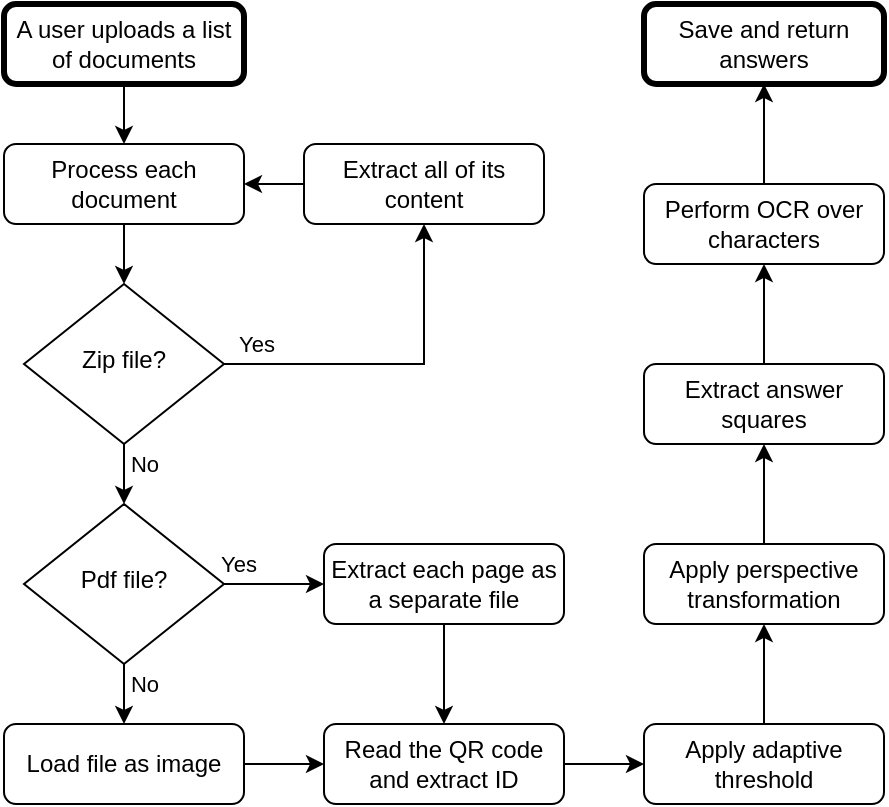<mxfile version="18.1.3" type="device"><diagram id="C5RBs43oDa-KdzZeNtuy" name="Page-1"><mxGraphModel dx="630" dy="363" grid="1" gridSize="10" guides="1" tooltips="1" connect="1" arrows="1" fold="1" page="1" pageScale="1" pageWidth="827" pageHeight="1169" math="0" shadow="0"><root><mxCell id="WIyWlLk6GJQsqaUBKTNV-0"/><mxCell id="WIyWlLk6GJQsqaUBKTNV-1" parent="WIyWlLk6GJQsqaUBKTNV-0"/><mxCell id="FIa42Kig8D4ZNMiQwOZB-6" style="edgeStyle=orthogonalEdgeStyle;rounded=0;orthogonalLoop=1;jettySize=auto;html=1;exitX=0.5;exitY=1;exitDx=0;exitDy=0;entryX=0.5;entryY=0;entryDx=0;entryDy=0;" parent="WIyWlLk6GJQsqaUBKTNV-1" source="WIyWlLk6GJQsqaUBKTNV-3" target="FIa42Kig8D4ZNMiQwOZB-3" edge="1"><mxGeometry relative="1" as="geometry"/></mxCell><mxCell id="WIyWlLk6GJQsqaUBKTNV-3" value="A user uploads a list of documents" style="rounded=1;whiteSpace=wrap;html=1;fontSize=12;glass=0;strokeWidth=3;shadow=0;" parent="WIyWlLk6GJQsqaUBKTNV-1" vertex="1"><mxGeometry x="160" y="80" width="120" height="40" as="geometry"/></mxCell><mxCell id="FIa42Kig8D4ZNMiQwOZB-8" value="No" style="edgeStyle=orthogonalEdgeStyle;rounded=0;orthogonalLoop=1;jettySize=auto;html=1;exitX=0.5;exitY=1;exitDx=0;exitDy=0;entryX=0.5;entryY=0;entryDx=0;entryDy=0;" parent="WIyWlLk6GJQsqaUBKTNV-1" source="WIyWlLk6GJQsqaUBKTNV-10" target="FIa42Kig8D4ZNMiQwOZB-7" edge="1"><mxGeometry x="-0.333" y="10" relative="1" as="geometry"><mxPoint as="offset"/></mxGeometry></mxCell><mxCell id="FIa42Kig8D4ZNMiQwOZB-11" value="Yes" style="edgeStyle=orthogonalEdgeStyle;rounded=0;orthogonalLoop=1;jettySize=auto;html=1;exitX=1;exitY=0.5;exitDx=0;exitDy=0;entryX=0.5;entryY=1;entryDx=0;entryDy=0;" parent="WIyWlLk6GJQsqaUBKTNV-1" source="WIyWlLk6GJQsqaUBKTNV-10" target="WIyWlLk6GJQsqaUBKTNV-12" edge="1"><mxGeometry x="-0.813" y="10" relative="1" as="geometry"><mxPoint as="offset"/></mxGeometry></mxCell><mxCell id="WIyWlLk6GJQsqaUBKTNV-10" value="Zip file?" style="rhombus;whiteSpace=wrap;html=1;shadow=0;fontFamily=Helvetica;fontSize=12;align=center;strokeWidth=1;spacing=6;spacingTop=-4;" parent="WIyWlLk6GJQsqaUBKTNV-1" vertex="1"><mxGeometry x="170" y="220" width="100" height="80" as="geometry"/></mxCell><mxCell id="FIa42Kig8D4ZNMiQwOZB-16" style="edgeStyle=orthogonalEdgeStyle;rounded=0;orthogonalLoop=1;jettySize=auto;html=1;exitX=0.5;exitY=1;exitDx=0;exitDy=0;entryX=0.5;entryY=0;entryDx=0;entryDy=0;" parent="WIyWlLk6GJQsqaUBKTNV-1" source="WIyWlLk6GJQsqaUBKTNV-11" target="FIa42Kig8D4ZNMiQwOZB-14" edge="1"><mxGeometry relative="1" as="geometry"/></mxCell><mxCell id="WIyWlLk6GJQsqaUBKTNV-11" value="Extract each page as a separate file" style="rounded=1;whiteSpace=wrap;html=1;fontSize=12;glass=0;strokeWidth=1;shadow=0;" parent="WIyWlLk6GJQsqaUBKTNV-1" vertex="1"><mxGeometry x="320" y="350" width="120" height="40" as="geometry"/></mxCell><mxCell id="FIa42Kig8D4ZNMiQwOZB-5" style="edgeStyle=orthogonalEdgeStyle;rounded=0;orthogonalLoop=1;jettySize=auto;html=1;exitX=0;exitY=0.5;exitDx=0;exitDy=0;" parent="WIyWlLk6GJQsqaUBKTNV-1" source="WIyWlLk6GJQsqaUBKTNV-12" target="FIa42Kig8D4ZNMiQwOZB-3" edge="1"><mxGeometry relative="1" as="geometry"/></mxCell><mxCell id="WIyWlLk6GJQsqaUBKTNV-12" value="Extract all of its content" style="rounded=1;whiteSpace=wrap;html=1;fontSize=12;glass=0;strokeWidth=1;shadow=0;" parent="WIyWlLk6GJQsqaUBKTNV-1" vertex="1"><mxGeometry x="310" y="150" width="120" height="40" as="geometry"/></mxCell><mxCell id="FIa42Kig8D4ZNMiQwOZB-4" style="edgeStyle=orthogonalEdgeStyle;rounded=0;orthogonalLoop=1;jettySize=auto;html=1;exitX=0.5;exitY=1;exitDx=0;exitDy=0;" parent="WIyWlLk6GJQsqaUBKTNV-1" source="FIa42Kig8D4ZNMiQwOZB-3" target="WIyWlLk6GJQsqaUBKTNV-10" edge="1"><mxGeometry relative="1" as="geometry"/></mxCell><mxCell id="FIa42Kig8D4ZNMiQwOZB-3" value="Process each document" style="rounded=1;whiteSpace=wrap;html=1;fontSize=12;glass=0;strokeWidth=1;shadow=0;" parent="WIyWlLk6GJQsqaUBKTNV-1" vertex="1"><mxGeometry x="160" y="150" width="120" height="40" as="geometry"/></mxCell><mxCell id="FIa42Kig8D4ZNMiQwOZB-9" value="Yes" style="edgeStyle=orthogonalEdgeStyle;rounded=0;orthogonalLoop=1;jettySize=auto;html=1;exitX=1;exitY=0.5;exitDx=0;exitDy=0;entryX=0;entryY=0.5;entryDx=0;entryDy=0;" parent="WIyWlLk6GJQsqaUBKTNV-1" source="FIa42Kig8D4ZNMiQwOZB-7" target="WIyWlLk6GJQsqaUBKTNV-11" edge="1"><mxGeometry x="-0.714" y="10" relative="1" as="geometry"><mxPoint as="offset"/></mxGeometry></mxCell><mxCell id="FIa42Kig8D4ZNMiQwOZB-13" value="No" style="edgeStyle=orthogonalEdgeStyle;rounded=0;orthogonalLoop=1;jettySize=auto;html=1;exitX=0.5;exitY=1;exitDx=0;exitDy=0;entryX=0.5;entryY=0;entryDx=0;entryDy=0;" parent="WIyWlLk6GJQsqaUBKTNV-1" source="FIa42Kig8D4ZNMiQwOZB-7" target="FIa42Kig8D4ZNMiQwOZB-12" edge="1"><mxGeometry x="-0.333" y="10" relative="1" as="geometry"><mxPoint as="offset"/></mxGeometry></mxCell><mxCell id="FIa42Kig8D4ZNMiQwOZB-7" value="Pdf file?" style="rhombus;whiteSpace=wrap;html=1;shadow=0;fontFamily=Helvetica;fontSize=12;align=center;strokeWidth=1;spacing=6;spacingTop=-4;" parent="WIyWlLk6GJQsqaUBKTNV-1" vertex="1"><mxGeometry x="170" y="330" width="100" height="80" as="geometry"/></mxCell><mxCell id="FIa42Kig8D4ZNMiQwOZB-15" style="edgeStyle=orthogonalEdgeStyle;rounded=0;orthogonalLoop=1;jettySize=auto;html=1;exitX=1;exitY=0.5;exitDx=0;exitDy=0;entryX=0;entryY=0.5;entryDx=0;entryDy=0;" parent="WIyWlLk6GJQsqaUBKTNV-1" source="FIa42Kig8D4ZNMiQwOZB-12" target="FIa42Kig8D4ZNMiQwOZB-14" edge="1"><mxGeometry relative="1" as="geometry"/></mxCell><mxCell id="FIa42Kig8D4ZNMiQwOZB-12" value="Load file as image" style="rounded=1;whiteSpace=wrap;html=1;fontSize=12;glass=0;strokeWidth=1;shadow=0;" parent="WIyWlLk6GJQsqaUBKTNV-1" vertex="1"><mxGeometry x="160" y="440" width="120" height="40" as="geometry"/></mxCell><mxCell id="FIa42Kig8D4ZNMiQwOZB-18" style="edgeStyle=orthogonalEdgeStyle;rounded=0;orthogonalLoop=1;jettySize=auto;html=1;exitX=1;exitY=0.5;exitDx=0;exitDy=0;entryX=0;entryY=0.5;entryDx=0;entryDy=0;" parent="WIyWlLk6GJQsqaUBKTNV-1" source="FIa42Kig8D4ZNMiQwOZB-14" target="FIa42Kig8D4ZNMiQwOZB-17" edge="1"><mxGeometry relative="1" as="geometry"/></mxCell><mxCell id="FIa42Kig8D4ZNMiQwOZB-14" value="Read the QR code and extract ID" style="rounded=1;whiteSpace=wrap;html=1;fontSize=12;glass=0;strokeWidth=1;shadow=0;" parent="WIyWlLk6GJQsqaUBKTNV-1" vertex="1"><mxGeometry x="320" y="440" width="120" height="40" as="geometry"/></mxCell><mxCell id="FIa42Kig8D4ZNMiQwOZB-20" style="edgeStyle=orthogonalEdgeStyle;rounded=0;orthogonalLoop=1;jettySize=auto;html=1;exitX=0.5;exitY=0;exitDx=0;exitDy=0;entryX=0.5;entryY=1;entryDx=0;entryDy=0;" parent="WIyWlLk6GJQsqaUBKTNV-1" source="FIa42Kig8D4ZNMiQwOZB-17" target="FIa42Kig8D4ZNMiQwOZB-19" edge="1"><mxGeometry relative="1" as="geometry"/></mxCell><mxCell id="FIa42Kig8D4ZNMiQwOZB-17" value="Apply adaptive threshold" style="rounded=1;whiteSpace=wrap;html=1;fontSize=12;glass=0;strokeWidth=1;shadow=0;" parent="WIyWlLk6GJQsqaUBKTNV-1" vertex="1"><mxGeometry x="480" y="440" width="120" height="40" as="geometry"/></mxCell><mxCell id="FIa42Kig8D4ZNMiQwOZB-22" style="edgeStyle=orthogonalEdgeStyle;rounded=0;orthogonalLoop=1;jettySize=auto;html=1;exitX=0.5;exitY=0;exitDx=0;exitDy=0;entryX=0.5;entryY=1;entryDx=0;entryDy=0;" parent="WIyWlLk6GJQsqaUBKTNV-1" source="FIa42Kig8D4ZNMiQwOZB-19" target="FIa42Kig8D4ZNMiQwOZB-21" edge="1"><mxGeometry relative="1" as="geometry"/></mxCell><mxCell id="FIa42Kig8D4ZNMiQwOZB-19" value="Apply perspective transformation" style="rounded=1;whiteSpace=wrap;html=1;fontSize=12;glass=0;strokeWidth=1;shadow=0;" parent="WIyWlLk6GJQsqaUBKTNV-1" vertex="1"><mxGeometry x="480" y="350" width="120" height="40" as="geometry"/></mxCell><mxCell id="FIa42Kig8D4ZNMiQwOZB-24" style="edgeStyle=orthogonalEdgeStyle;rounded=0;orthogonalLoop=1;jettySize=auto;html=1;exitX=0.5;exitY=0;exitDx=0;exitDy=0;entryX=0.5;entryY=1;entryDx=0;entryDy=0;" parent="WIyWlLk6GJQsqaUBKTNV-1" source="FIa42Kig8D4ZNMiQwOZB-21" target="FIa42Kig8D4ZNMiQwOZB-23" edge="1"><mxGeometry relative="1" as="geometry"/></mxCell><mxCell id="FIa42Kig8D4ZNMiQwOZB-21" value="Extract answer squares" style="rounded=1;whiteSpace=wrap;html=1;fontSize=12;glass=0;strokeWidth=1;shadow=0;" parent="WIyWlLk6GJQsqaUBKTNV-1" vertex="1"><mxGeometry x="480" y="260" width="120" height="40" as="geometry"/></mxCell><mxCell id="FIa42Kig8D4ZNMiQwOZB-26" style="edgeStyle=orthogonalEdgeStyle;rounded=0;orthogonalLoop=1;jettySize=auto;html=1;exitX=0.5;exitY=0;exitDx=0;exitDy=0;entryX=0.5;entryY=1;entryDx=0;entryDy=0;" parent="WIyWlLk6GJQsqaUBKTNV-1" source="FIa42Kig8D4ZNMiQwOZB-23" target="FIa42Kig8D4ZNMiQwOZB-25" edge="1"><mxGeometry relative="1" as="geometry"/></mxCell><mxCell id="FIa42Kig8D4ZNMiQwOZB-23" value="Perform OCR over characters" style="rounded=1;whiteSpace=wrap;html=1;fontSize=12;glass=0;strokeWidth=1;shadow=0;" parent="WIyWlLk6GJQsqaUBKTNV-1" vertex="1"><mxGeometry x="480" y="170" width="120" height="40" as="geometry"/></mxCell><mxCell id="FIa42Kig8D4ZNMiQwOZB-25" value="Save and return answers" style="rounded=1;whiteSpace=wrap;html=1;fontSize=12;glass=0;strokeWidth=3;shadow=0;" parent="WIyWlLk6GJQsqaUBKTNV-1" vertex="1"><mxGeometry x="480" y="80" width="120" height="40" as="geometry"/></mxCell></root></mxGraphModel></diagram></mxfile>